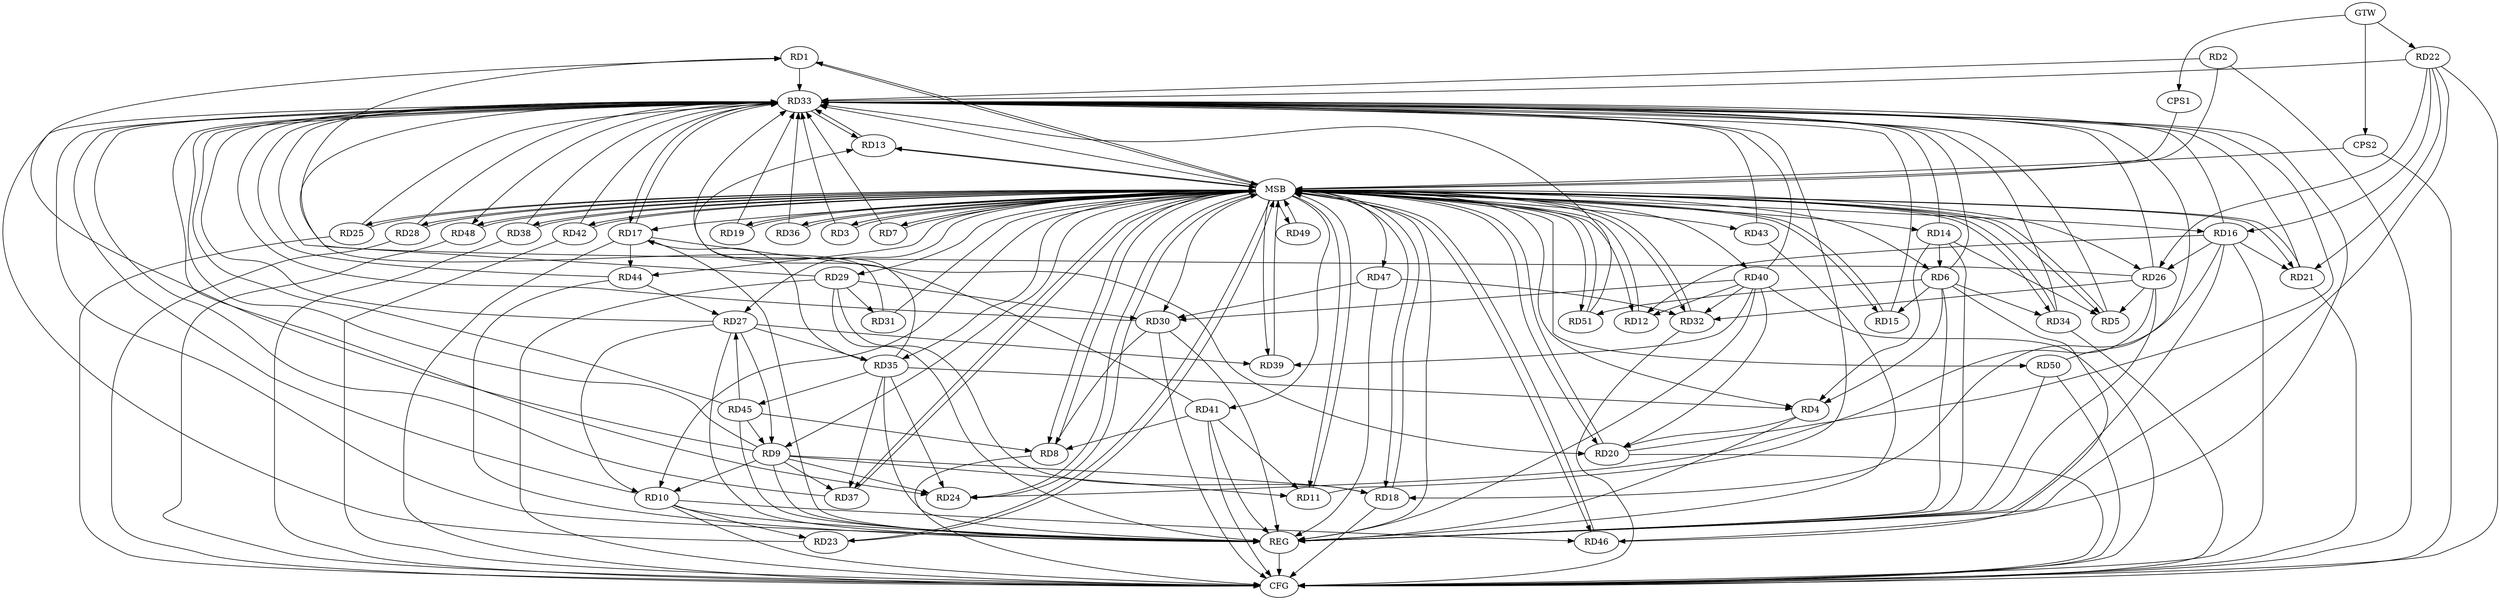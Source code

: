 strict digraph G {
  RD1 [ label="RD1" ];
  RD2 [ label="RD2" ];
  RD3 [ label="RD3" ];
  RD4 [ label="RD4" ];
  RD5 [ label="RD5" ];
  RD6 [ label="RD6" ];
  RD7 [ label="RD7" ];
  RD8 [ label="RD8" ];
  RD9 [ label="RD9" ];
  RD10 [ label="RD10" ];
  RD11 [ label="RD11" ];
  RD12 [ label="RD12" ];
  RD13 [ label="RD13" ];
  RD14 [ label="RD14" ];
  RD15 [ label="RD15" ];
  RD16 [ label="RD16" ];
  RD17 [ label="RD17" ];
  RD18 [ label="RD18" ];
  RD19 [ label="RD19" ];
  RD20 [ label="RD20" ];
  RD21 [ label="RD21" ];
  RD22 [ label="RD22" ];
  RD23 [ label="RD23" ];
  RD24 [ label="RD24" ];
  RD25 [ label="RD25" ];
  RD26 [ label="RD26" ];
  RD27 [ label="RD27" ];
  RD28 [ label="RD28" ];
  RD29 [ label="RD29" ];
  RD30 [ label="RD30" ];
  RD31 [ label="RD31" ];
  RD32 [ label="RD32" ];
  RD33 [ label="RD33" ];
  RD34 [ label="RD34" ];
  RD35 [ label="RD35" ];
  RD36 [ label="RD36" ];
  RD37 [ label="RD37" ];
  RD38 [ label="RD38" ];
  RD39 [ label="RD39" ];
  RD40 [ label="RD40" ];
  RD41 [ label="RD41" ];
  RD42 [ label="RD42" ];
  RD43 [ label="RD43" ];
  RD44 [ label="RD44" ];
  RD45 [ label="RD45" ];
  RD46 [ label="RD46" ];
  RD47 [ label="RD47" ];
  RD48 [ label="RD48" ];
  RD49 [ label="RD49" ];
  RD50 [ label="RD50" ];
  RD51 [ label="RD51" ];
  CPS1 [ label="CPS1" ];
  CPS2 [ label="CPS2" ];
  GTW [ label="GTW" ];
  REG [ label="REG" ];
  MSB [ label="MSB" ];
  CFG [ label="CFG" ];
  RD9 -> RD1;
  RD26 -> RD1;
  RD6 -> RD4;
  RD14 -> RD4;
  RD4 -> RD20;
  RD35 -> RD4;
  RD14 -> RD5;
  RD26 -> RD5;
  RD14 -> RD6;
  RD6 -> RD15;
  RD6 -> RD33;
  RD6 -> RD34;
  RD6 -> RD46;
  RD6 -> RD51;
  RD30 -> RD8;
  RD41 -> RD8;
  RD45 -> RD8;
  RD9 -> RD10;
  RD9 -> RD11;
  RD9 -> RD18;
  RD9 -> RD24;
  RD27 -> RD9;
  RD9 -> RD37;
  RD45 -> RD9;
  RD10 -> RD23;
  RD27 -> RD10;
  RD10 -> RD46;
  RD41 -> RD11;
  RD16 -> RD12;
  RD40 -> RD12;
  RD33 -> RD13;
  RD35 -> RD13;
  RD16 -> RD18;
  RD16 -> RD21;
  RD22 -> RD16;
  RD16 -> RD26;
  RD16 -> RD33;
  RD17 -> RD20;
  RD17 -> RD33;
  RD33 -> RD17;
  RD35 -> RD17;
  RD17 -> RD44;
  RD29 -> RD18;
  RD40 -> RD20;
  RD22 -> RD21;
  RD22 -> RD26;
  RD26 -> RD24;
  RD33 -> RD24;
  RD35 -> RD24;
  RD26 -> RD32;
  RD27 -> RD35;
  RD27 -> RD39;
  RD44 -> RD27;
  RD45 -> RD27;
  RD29 -> RD30;
  RD29 -> RD31;
  RD30 -> RD33;
  RD40 -> RD30;
  RD47 -> RD30;
  RD40 -> RD32;
  RD47 -> RD32;
  RD44 -> RD33;
  RD33 -> RD48;
  RD35 -> RD37;
  RD35 -> RD45;
  RD40 -> RD39;
  GTW -> RD22;
  GTW -> CPS1;
  GTW -> CPS2;
  RD4 -> REG;
  RD6 -> REG;
  RD9 -> REG;
  RD10 -> REG;
  RD14 -> REG;
  RD16 -> REG;
  RD17 -> REG;
  RD22 -> REG;
  RD26 -> REG;
  RD27 -> REG;
  RD29 -> REG;
  RD30 -> REG;
  RD33 -> REG;
  RD35 -> REG;
  RD40 -> REG;
  RD41 -> REG;
  RD43 -> REG;
  RD44 -> REG;
  RD45 -> REG;
  RD47 -> REG;
  RD50 -> REG;
  RD1 -> MSB;
  MSB -> RD10;
  MSB -> RD29;
  MSB -> RD36;
  MSB -> RD37;
  MSB -> REG;
  RD2 -> MSB;
  MSB -> RD1;
  MSB -> RD15;
  MSB -> RD16;
  MSB -> RD26;
  MSB -> RD30;
  RD3 -> MSB;
  MSB -> RD17;
  MSB -> RD28;
  MSB -> RD32;
  MSB -> RD43;
  MSB -> RD46;
  RD5 -> MSB;
  MSB -> RD3;
  MSB -> RD12;
  RD7 -> MSB;
  MSB -> RD4;
  MSB -> RD8;
  MSB -> RD11;
  MSB -> RD19;
  MSB -> RD34;
  RD8 -> MSB;
  MSB -> RD9;
  RD11 -> MSB;
  MSB -> RD13;
  RD12 -> MSB;
  MSB -> RD23;
  MSB -> RD24;
  RD13 -> MSB;
  MSB -> RD6;
  MSB -> RD18;
  RD15 -> MSB;
  MSB -> RD44;
  RD18 -> MSB;
  MSB -> RD20;
  MSB -> RD49;
  MSB -> RD51;
  RD19 -> MSB;
  MSB -> RD47;
  RD20 -> MSB;
  MSB -> RD27;
  MSB -> RD38;
  RD21 -> MSB;
  MSB -> RD5;
  RD23 -> MSB;
  MSB -> RD40;
  RD24 -> MSB;
  MSB -> RD42;
  RD25 -> MSB;
  RD28 -> MSB;
  MSB -> RD21;
  MSB -> RD35;
  MSB -> RD50;
  RD31 -> MSB;
  RD32 -> MSB;
  RD34 -> MSB;
  MSB -> RD33;
  RD36 -> MSB;
  RD37 -> MSB;
  MSB -> RD25;
  MSB -> RD41;
  RD38 -> MSB;
  MSB -> RD39;
  RD39 -> MSB;
  RD42 -> MSB;
  RD46 -> MSB;
  MSB -> RD7;
  RD48 -> MSB;
  RD49 -> MSB;
  MSB -> RD14;
  RD51 -> MSB;
  CPS1 -> MSB;
  MSB -> RD48;
  CPS2 -> MSB;
  RD20 -> CFG;
  RD30 -> CFG;
  RD18 -> CFG;
  RD22 -> CFG;
  RD21 -> CFG;
  RD41 -> CFG;
  RD34 -> CFG;
  RD25 -> CFG;
  RD50 -> CFG;
  RD42 -> CFG;
  RD28 -> CFG;
  RD2 -> CFG;
  RD38 -> CFG;
  RD17 -> CFG;
  RD29 -> CFG;
  RD48 -> CFG;
  RD16 -> CFG;
  RD8 -> CFG;
  RD40 -> CFG;
  RD32 -> CFG;
  RD10 -> CFG;
  CPS2 -> CFG;
  REG -> CFG;
  RD46 -> RD33;
  RD31 -> RD33;
  RD13 -> RD33;
  RD5 -> RD33;
  RD20 -> RD33;
  RD38 -> RD33;
  RD15 -> RD33;
  RD25 -> RD33;
  RD28 -> RD33;
  RD14 -> RD33;
  RD51 -> RD33;
  RD29 -> RD33;
  RD3 -> RD33;
  RD40 -> RD33;
  RD34 -> RD33;
  RD27 -> RD33;
  RD2 -> RD33;
  RD37 -> RD33;
  RD23 -> RD33;
  RD26 -> RD33;
  RD43 -> RD33;
  RD21 -> RD33;
  RD36 -> RD33;
  RD7 -> RD33;
  RD1 -> RD33;
  RD22 -> RD33;
  RD9 -> RD33;
  RD45 -> RD33;
  RD19 -> RD33;
  RD41 -> RD33;
  RD42 -> RD33;
  RD11 -> RD33;
  RD50 -> RD33;
  RD10 -> RD33;
}

